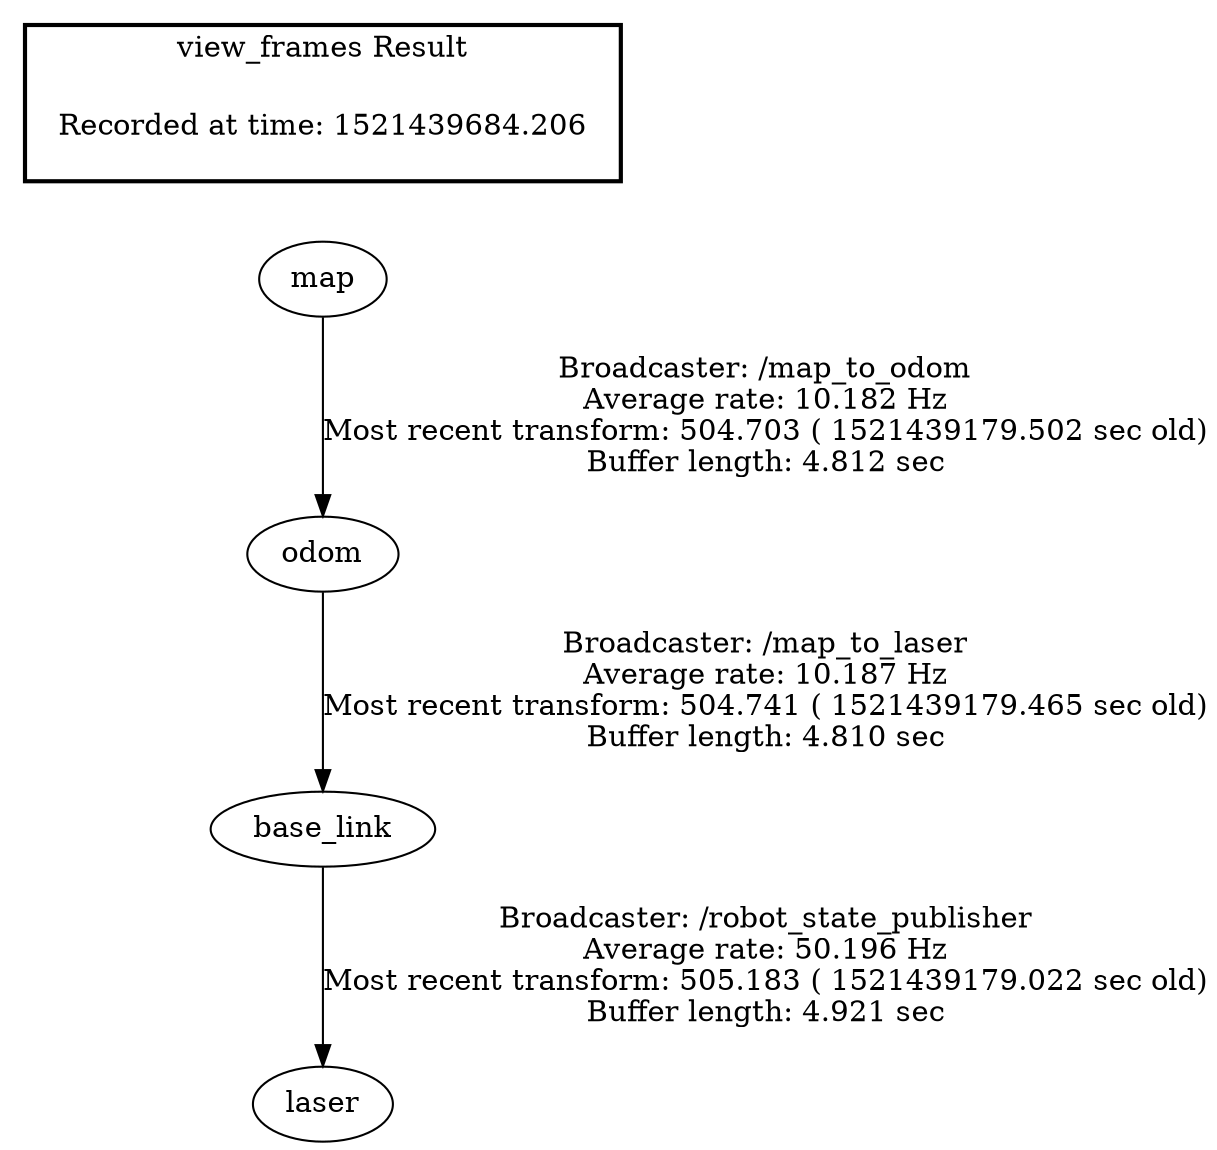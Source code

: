 digraph G {
"base_link" -> "laser"[label="Broadcaster: /robot_state_publisher\nAverage rate: 50.196 Hz\nMost recent transform: 505.183 ( 1521439179.022 sec old)\nBuffer length: 4.921 sec\n"];
"odom" -> "base_link"[label="Broadcaster: /map_to_laser\nAverage rate: 10.187 Hz\nMost recent transform: 504.741 ( 1521439179.465 sec old)\nBuffer length: 4.810 sec\n"];
"map" -> "odom"[label="Broadcaster: /map_to_odom\nAverage rate: 10.182 Hz\nMost recent transform: 504.703 ( 1521439179.502 sec old)\nBuffer length: 4.812 sec\n"];
edge [style=invis];
 subgraph cluster_legend { style=bold; color=black; label ="view_frames Result";
"Recorded at time: 1521439684.206"[ shape=plaintext ] ;
 }->"map";
}